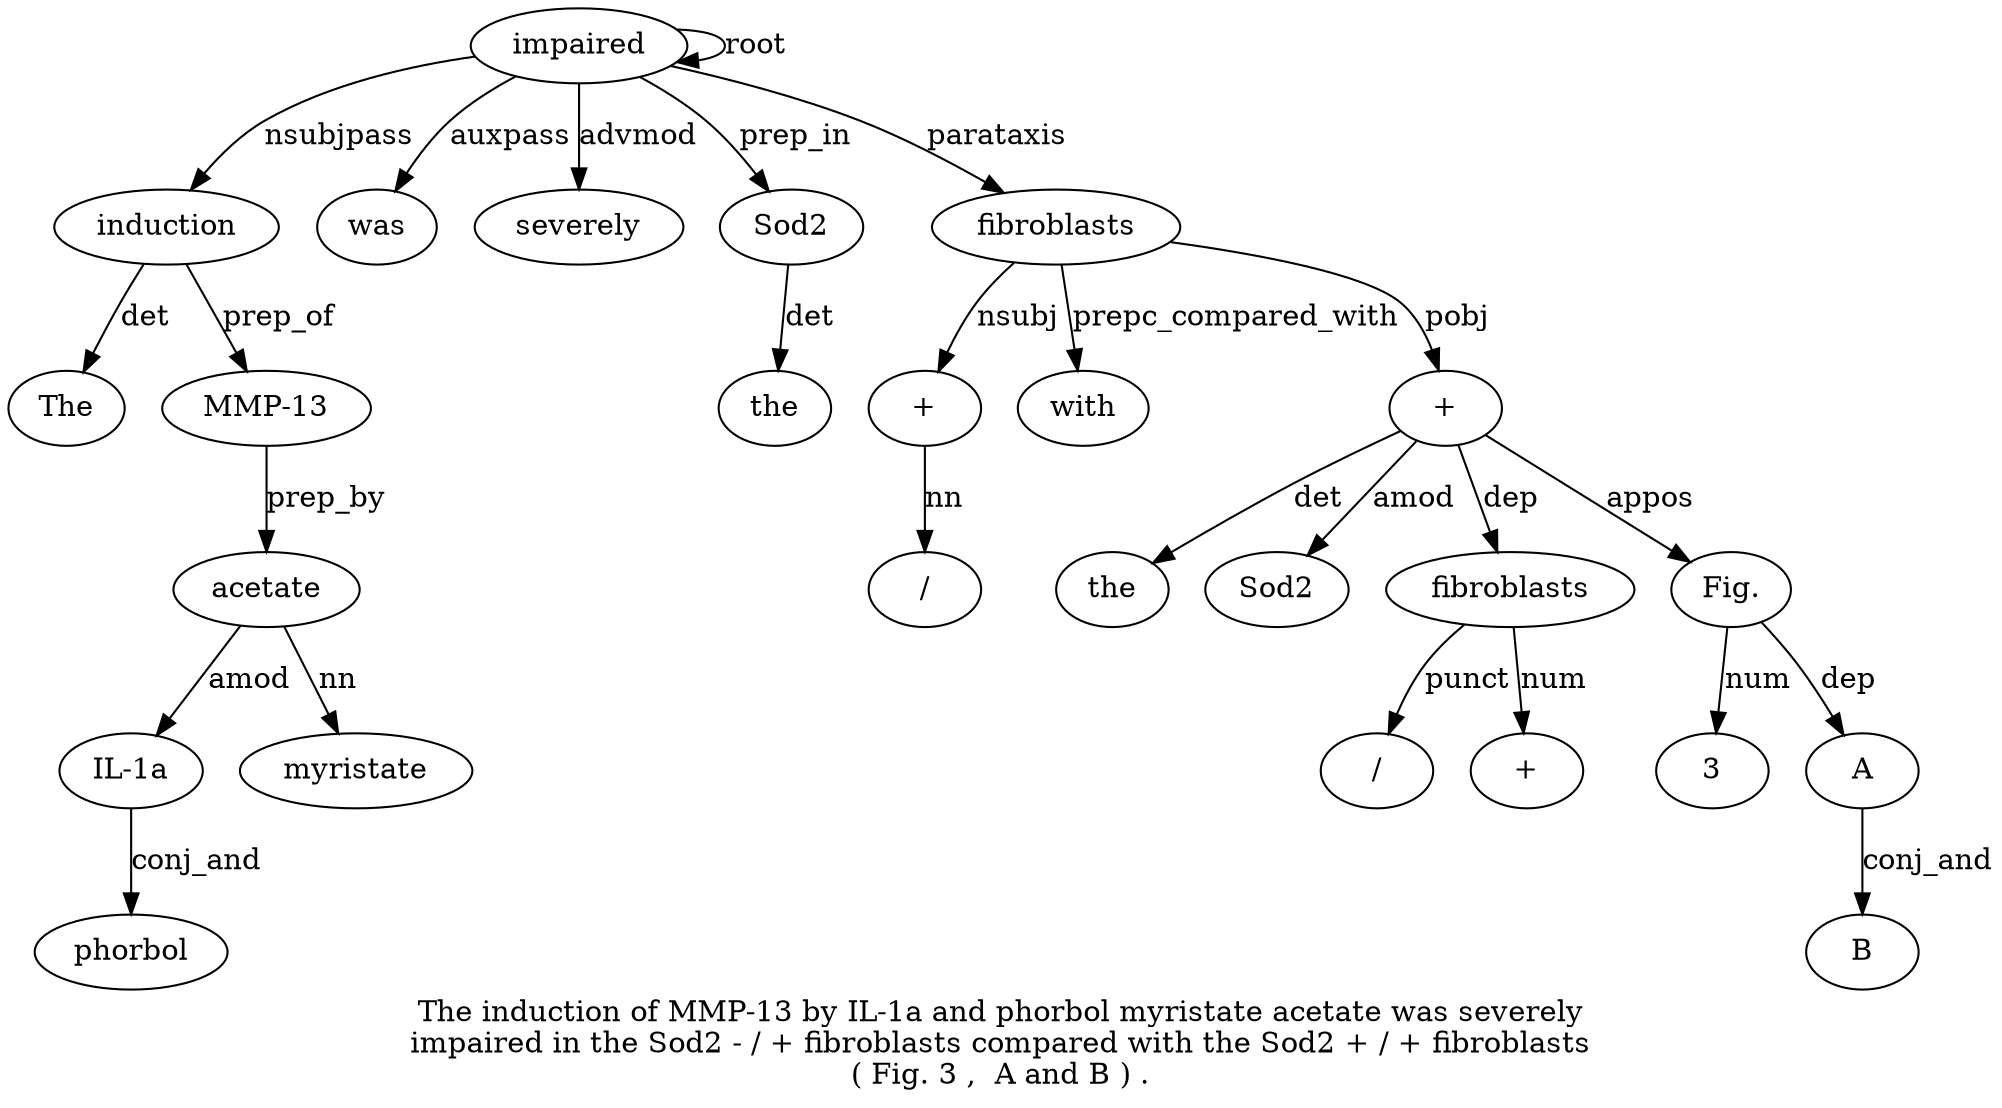 digraph "The induction of MMP-13 by IL-1a and phorbol myristate acetate was severely impaired in the Sod2 - / + fibroblasts compared with the Sod2 + / + fibroblasts ( Fig. 3 ,  A and B ) ." {
label="The induction of MMP-13 by IL-1a and phorbol myristate acetate was severely
impaired in the Sod2 - / + fibroblasts compared with the Sod2 + / + fibroblasts
( Fig. 3 ,  A and B ) .";
induction2 [style=filled, fillcolor=white, label=induction];
The1 [style=filled, fillcolor=white, label=The];
induction2 -> The1  [label=det];
impaired13 [style=filled, fillcolor=white, label=impaired];
impaired13 -> induction2  [label=nsubjpass];
"MMP-134" [style=filled, fillcolor=white, label="MMP-13"];
induction2 -> "MMP-134"  [label=prep_of];
acetate10 [style=filled, fillcolor=white, label=acetate];
"IL-1a6" [style=filled, fillcolor=white, label="IL-1a"];
acetate10 -> "IL-1a6"  [label=amod];
phorbol8 [style=filled, fillcolor=white, label=phorbol];
"IL-1a6" -> phorbol8  [label=conj_and];
myristate9 [style=filled, fillcolor=white, label=myristate];
acetate10 -> myristate9  [label=nn];
"MMP-134" -> acetate10  [label=prep_by];
was11 [style=filled, fillcolor=white, label=was];
impaired13 -> was11  [label=auxpass];
severely12 [style=filled, fillcolor=white, label=severely];
impaired13 -> severely12  [label=advmod];
impaired13 -> impaired13  [label=root];
Sod216 [style=filled, fillcolor=white, label=Sod2];
the15 [style=filled, fillcolor=white, label=the];
Sod216 -> the15  [label=det];
impaired13 -> Sod216  [label=prep_in];
"+19" [style=filled, fillcolor=white, label="+"];
"/18" [style=filled, fillcolor=white, label="/"];
"+19" -> "/18"  [label=nn];
fibroblasts20 [style=filled, fillcolor=white, label=fibroblasts];
fibroblasts20 -> "+19"  [label=nsubj];
impaired13 -> fibroblasts20  [label=parataxis];
with22 [style=filled, fillcolor=white, label=with];
fibroblasts20 -> with22  [label=prepc_compared_with];
"+25" [style=filled, fillcolor=white, label="+"];
the23 [style=filled, fillcolor=white, label=the];
"+25" -> the23  [label=det];
Sod224 [style=filled, fillcolor=white, label=Sod2];
"+25" -> Sod224  [label=amod];
fibroblasts20 -> "+25"  [label=pobj];
fibroblasts28 [style=filled, fillcolor=white, label=fibroblasts];
"/26" [style=filled, fillcolor=white, label="/"];
fibroblasts28 -> "/26"  [label=punct];
"+27" [style=filled, fillcolor=white, label="+"];
fibroblasts28 -> "+27"  [label=num];
"+25" -> fibroblasts28  [label=dep];
"Fig.30" [style=filled, fillcolor=white, label="Fig."];
"+25" -> "Fig.30"  [label=appos];
331 [style=filled, fillcolor=white, label=3];
"Fig.30" -> 331  [label=num];
A33 [style=filled, fillcolor=white, label=A];
"Fig.30" -> A33  [label=dep];
B35 [style=filled, fillcolor=white, label=B];
A33 -> B35  [label=conj_and];
}
